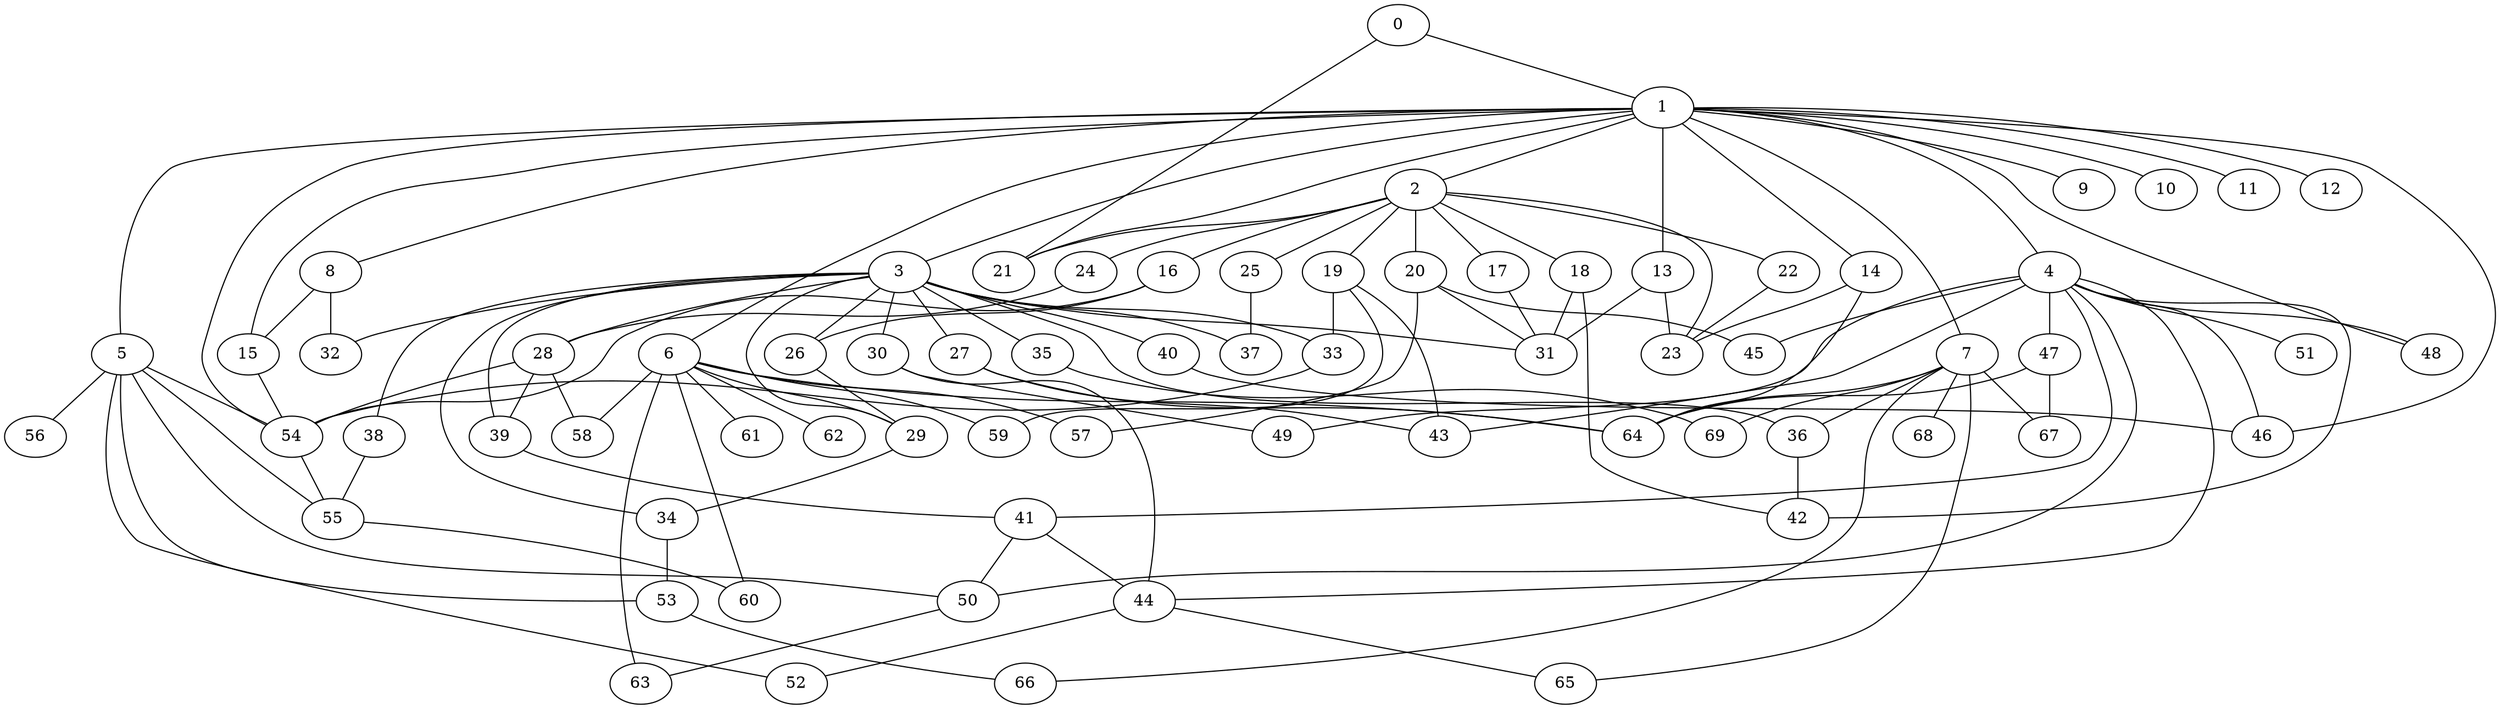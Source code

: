 
graph graphname {
    0 -- 1
0 -- 21
1 -- 2
1 -- 3
1 -- 4
1 -- 5
1 -- 6
1 -- 7
1 -- 8
1 -- 9
1 -- 10
1 -- 11
1 -- 12
1 -- 13
1 -- 14
1 -- 15
1 -- 21
1 -- 48
1 -- 46
1 -- 54
2 -- 16
2 -- 17
2 -- 18
2 -- 19
2 -- 20
2 -- 21
2 -- 22
2 -- 23
2 -- 24
2 -- 25
3 -- 32
3 -- 34
3 -- 35
3 -- 36
3 -- 37
3 -- 38
3 -- 33
3 -- 40
3 -- 39
3 -- 26
3 -- 27
3 -- 28
3 -- 29
3 -- 30
3 -- 31
4 -- 41
4 -- 42
4 -- 43
4 -- 44
4 -- 45
4 -- 46
4 -- 47
4 -- 48
4 -- 49
4 -- 50
4 -- 51
5 -- 52
5 -- 53
5 -- 54
5 -- 55
5 -- 56
5 -- 50
6 -- 57
6 -- 58
6 -- 59
6 -- 60
6 -- 61
6 -- 62
6 -- 63
6 -- 64
6 -- 29
7 -- 64
7 -- 66
7 -- 67
7 -- 68
7 -- 69
7 -- 65
7 -- 36
8 -- 32
8 -- 15
13 -- 31
13 -- 23
14 -- 23
14 -- 64
15 -- 54
16 -- 54
16 -- 26
17 -- 31
18 -- 31
18 -- 42
19 -- 43
19 -- 33
19 -- 59
20 -- 57
20 -- 31
20 -- 45
22 -- 23
24 -- 28
25 -- 37
26 -- 29
27 -- 64
27 -- 43
28 -- 39
28 -- 54
28 -- 58
29 -- 34
30 -- 49
30 -- 44
33 -- 54
34 -- 53
35 -- 69
36 -- 42
38 -- 55
39 -- 41
40 -- 46
41 -- 50
41 -- 44
44 -- 52
44 -- 65
47 -- 67
47 -- 64
50 -- 63
53 -- 66
54 -- 55
55 -- 60

}
